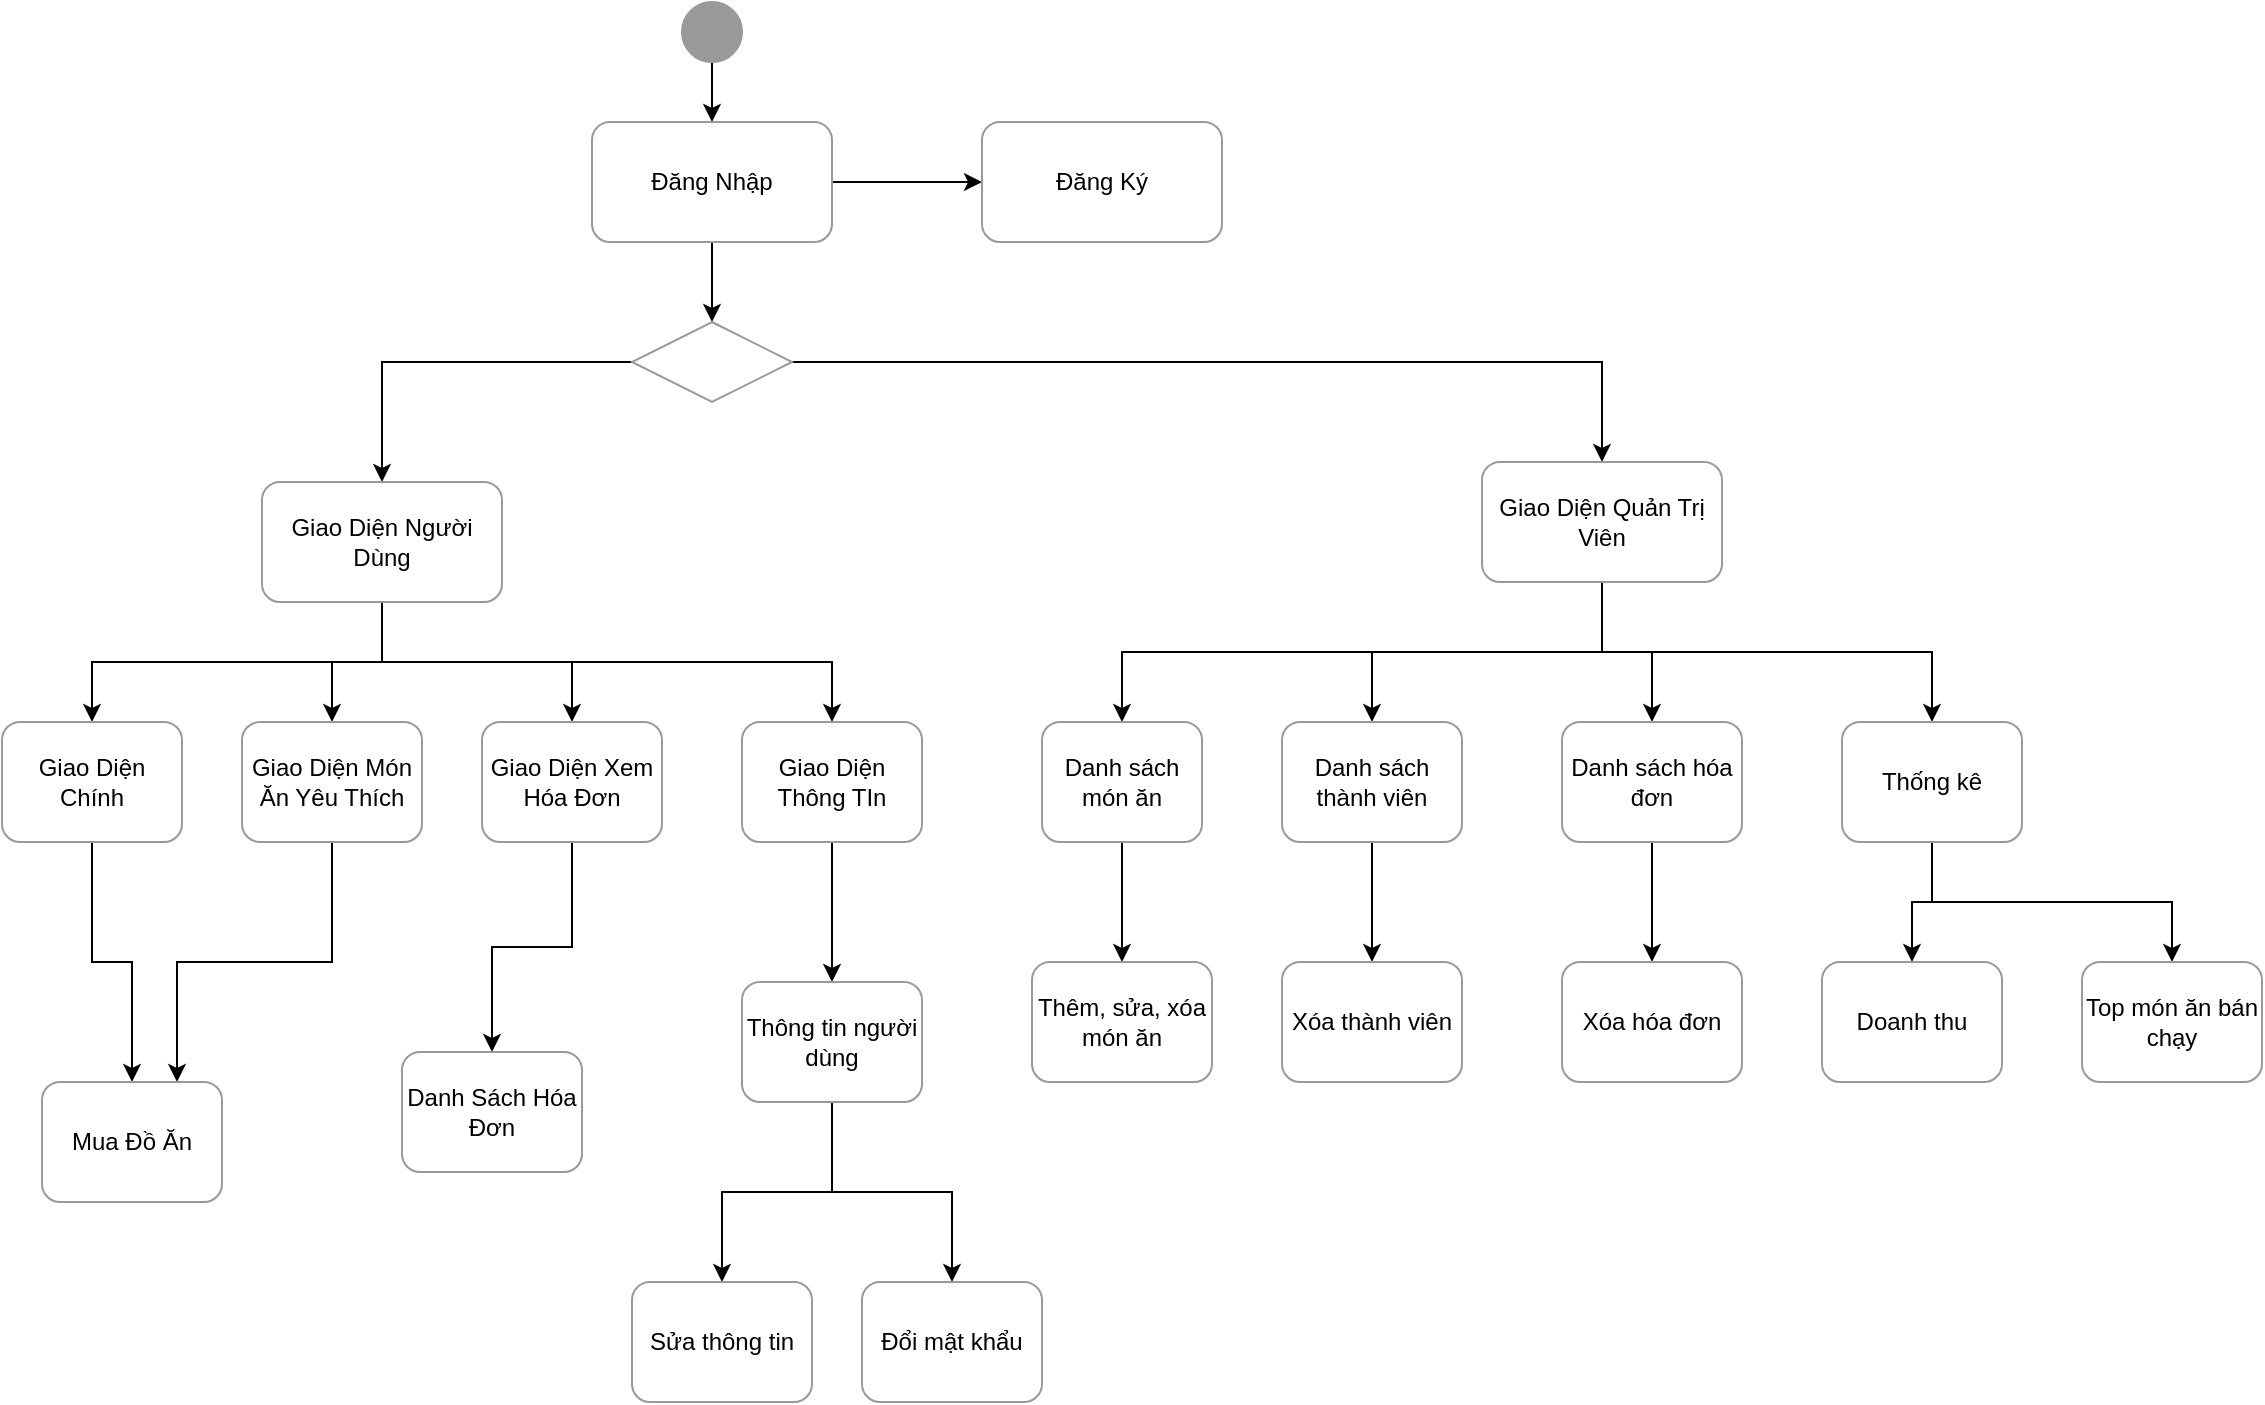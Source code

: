 <mxfile version="20.5.3" type="device"><diagram id="0TfG7xgXGPJOYBiIFVM0" name="Trang-1"><mxGraphModel dx="1093" dy="576" grid="1" gridSize="10" guides="1" tooltips="1" connect="1" arrows="1" fold="1" page="1" pageScale="1" pageWidth="827" pageHeight="1169" math="0" shadow="0"><root><mxCell id="0"/><mxCell id="1" parent="0"/><mxCell id="Clqk8U1hsz0V1KQafAWP-14" style="edgeStyle=orthogonalEdgeStyle;rounded=0;orthogonalLoop=1;jettySize=auto;html=1;exitX=0.5;exitY=1;exitDx=0;exitDy=0;" edge="1" parent="1" source="Clqk8U1hsz0V1KQafAWP-1" target="Clqk8U1hsz0V1KQafAWP-2"><mxGeometry relative="1" as="geometry"/></mxCell><mxCell id="Clqk8U1hsz0V1KQafAWP-1" value="" style="ellipse;whiteSpace=wrap;html=1;aspect=fixed;strokeColor=#999999;fillColor=#999999;" vertex="1" parent="1"><mxGeometry x="370" y="30" width="30" height="30" as="geometry"/></mxCell><mxCell id="Clqk8U1hsz0V1KQafAWP-15" style="edgeStyle=orthogonalEdgeStyle;rounded=0;orthogonalLoop=1;jettySize=auto;html=1;exitX=1;exitY=0.5;exitDx=0;exitDy=0;entryX=0;entryY=0.5;entryDx=0;entryDy=0;" edge="1" parent="1" source="Clqk8U1hsz0V1KQafAWP-2" target="Clqk8U1hsz0V1KQafAWP-9"><mxGeometry relative="1" as="geometry"/></mxCell><mxCell id="Clqk8U1hsz0V1KQafAWP-16" style="edgeStyle=orthogonalEdgeStyle;rounded=0;orthogonalLoop=1;jettySize=auto;html=1;exitX=0.5;exitY=1;exitDx=0;exitDy=0;entryX=0.5;entryY=0;entryDx=0;entryDy=0;" edge="1" parent="1" source="Clqk8U1hsz0V1KQafAWP-2" target="Clqk8U1hsz0V1KQafAWP-3"><mxGeometry relative="1" as="geometry"/></mxCell><mxCell id="Clqk8U1hsz0V1KQafAWP-2" value="Đăng Nhập" style="rounded=1;whiteSpace=wrap;html=1;strokeColor=#999999;fillColor=#FFFFFF;" vertex="1" parent="1"><mxGeometry x="325" y="90" width="120" height="60" as="geometry"/></mxCell><mxCell id="Clqk8U1hsz0V1KQafAWP-17" style="edgeStyle=orthogonalEdgeStyle;rounded=0;orthogonalLoop=1;jettySize=auto;html=1;exitX=0;exitY=0.5;exitDx=0;exitDy=0;entryX=0.5;entryY=0;entryDx=0;entryDy=0;" edge="1" parent="1" source="Clqk8U1hsz0V1KQafAWP-3" target="Clqk8U1hsz0V1KQafAWP-4"><mxGeometry relative="1" as="geometry"/></mxCell><mxCell id="Clqk8U1hsz0V1KQafAWP-18" style="edgeStyle=orthogonalEdgeStyle;rounded=0;orthogonalLoop=1;jettySize=auto;html=1;exitX=1;exitY=0.5;exitDx=0;exitDy=0;entryX=0.5;entryY=0;entryDx=0;entryDy=0;" edge="1" parent="1" source="Clqk8U1hsz0V1KQafAWP-3" target="Clqk8U1hsz0V1KQafAWP-5"><mxGeometry relative="1" as="geometry"/></mxCell><mxCell id="Clqk8U1hsz0V1KQafAWP-3" value="" style="rhombus;whiteSpace=wrap;html=1;strokeColor=#999999;fillColor=#FFFFFF;" vertex="1" parent="1"><mxGeometry x="345" y="190" width="80" height="40" as="geometry"/></mxCell><mxCell id="Clqk8U1hsz0V1KQafAWP-19" style="edgeStyle=orthogonalEdgeStyle;rounded=0;orthogonalLoop=1;jettySize=auto;html=1;exitX=0.5;exitY=1;exitDx=0;exitDy=0;entryX=0.5;entryY=0;entryDx=0;entryDy=0;" edge="1" parent="1" source="Clqk8U1hsz0V1KQafAWP-4" target="Clqk8U1hsz0V1KQafAWP-6"><mxGeometry relative="1" as="geometry"/></mxCell><mxCell id="Clqk8U1hsz0V1KQafAWP-20" style="edgeStyle=orthogonalEdgeStyle;rounded=0;orthogonalLoop=1;jettySize=auto;html=1;exitX=0.5;exitY=1;exitDx=0;exitDy=0;entryX=0.5;entryY=0;entryDx=0;entryDy=0;" edge="1" parent="1" source="Clqk8U1hsz0V1KQafAWP-4" target="Clqk8U1hsz0V1KQafAWP-7"><mxGeometry relative="1" as="geometry"/></mxCell><mxCell id="Clqk8U1hsz0V1KQafAWP-21" style="edgeStyle=orthogonalEdgeStyle;rounded=0;orthogonalLoop=1;jettySize=auto;html=1;" edge="1" parent="1" source="Clqk8U1hsz0V1KQafAWP-4" target="Clqk8U1hsz0V1KQafAWP-8"><mxGeometry relative="1" as="geometry"/></mxCell><mxCell id="Clqk8U1hsz0V1KQafAWP-22" style="edgeStyle=orthogonalEdgeStyle;rounded=0;orthogonalLoop=1;jettySize=auto;html=1;exitX=0.5;exitY=1;exitDx=0;exitDy=0;entryX=0.5;entryY=0;entryDx=0;entryDy=0;" edge="1" parent="1" source="Clqk8U1hsz0V1KQafAWP-4" target="Clqk8U1hsz0V1KQafAWP-10"><mxGeometry relative="1" as="geometry"/></mxCell><mxCell id="Clqk8U1hsz0V1KQafAWP-4" value="Giao Diện Người Dùng" style="rounded=1;whiteSpace=wrap;html=1;strokeColor=#999999;fillColor=#FFFFFF;" vertex="1" parent="1"><mxGeometry x="160" y="270" width="120" height="60" as="geometry"/></mxCell><mxCell id="Clqk8U1hsz0V1KQafAWP-37" style="edgeStyle=orthogonalEdgeStyle;rounded=0;orthogonalLoop=1;jettySize=auto;html=1;exitX=0.5;exitY=1;exitDx=0;exitDy=0;entryX=0.5;entryY=0;entryDx=0;entryDy=0;" edge="1" parent="1" source="Clqk8U1hsz0V1KQafAWP-5" target="Clqk8U1hsz0V1KQafAWP-33"><mxGeometry relative="1" as="geometry"/></mxCell><mxCell id="Clqk8U1hsz0V1KQafAWP-38" style="edgeStyle=orthogonalEdgeStyle;rounded=0;orthogonalLoop=1;jettySize=auto;html=1;exitX=0.5;exitY=1;exitDx=0;exitDy=0;entryX=0.5;entryY=0;entryDx=0;entryDy=0;" edge="1" parent="1" source="Clqk8U1hsz0V1KQafAWP-5" target="Clqk8U1hsz0V1KQafAWP-34"><mxGeometry relative="1" as="geometry"/></mxCell><mxCell id="Clqk8U1hsz0V1KQafAWP-39" style="edgeStyle=orthogonalEdgeStyle;rounded=0;orthogonalLoop=1;jettySize=auto;html=1;exitX=0.5;exitY=1;exitDx=0;exitDy=0;" edge="1" parent="1" source="Clqk8U1hsz0V1KQafAWP-5" target="Clqk8U1hsz0V1KQafAWP-35"><mxGeometry relative="1" as="geometry"/></mxCell><mxCell id="Clqk8U1hsz0V1KQafAWP-41" style="edgeStyle=orthogonalEdgeStyle;rounded=0;orthogonalLoop=1;jettySize=auto;html=1;exitX=0.5;exitY=1;exitDx=0;exitDy=0;entryX=0.5;entryY=0;entryDx=0;entryDy=0;" edge="1" parent="1" source="Clqk8U1hsz0V1KQafAWP-5" target="Clqk8U1hsz0V1KQafAWP-36"><mxGeometry relative="1" as="geometry"/></mxCell><mxCell id="Clqk8U1hsz0V1KQafAWP-5" value="Giao Diện Quản Trị Viên" style="rounded=1;whiteSpace=wrap;html=1;strokeColor=#999999;fillColor=#FFFFFF;" vertex="1" parent="1"><mxGeometry x="770" y="260" width="120" height="60" as="geometry"/></mxCell><mxCell id="Clqk8U1hsz0V1KQafAWP-23" style="edgeStyle=orthogonalEdgeStyle;rounded=0;orthogonalLoop=1;jettySize=auto;html=1;exitX=0.5;exitY=1;exitDx=0;exitDy=0;" edge="1" parent="1" source="Clqk8U1hsz0V1KQafAWP-6" target="Clqk8U1hsz0V1KQafAWP-11"><mxGeometry relative="1" as="geometry"/></mxCell><mxCell id="Clqk8U1hsz0V1KQafAWP-6" value="Giao Diện Chính" style="rounded=1;whiteSpace=wrap;html=1;strokeColor=#999999;fillColor=#FFFFFF;" vertex="1" parent="1"><mxGeometry x="30" y="390" width="90" height="60" as="geometry"/></mxCell><mxCell id="Clqk8U1hsz0V1KQafAWP-24" style="edgeStyle=orthogonalEdgeStyle;rounded=0;orthogonalLoop=1;jettySize=auto;html=1;exitX=0.5;exitY=1;exitDx=0;exitDy=0;entryX=0.75;entryY=0;entryDx=0;entryDy=0;" edge="1" parent="1" source="Clqk8U1hsz0V1KQafAWP-7" target="Clqk8U1hsz0V1KQafAWP-11"><mxGeometry relative="1" as="geometry"/></mxCell><mxCell id="Clqk8U1hsz0V1KQafAWP-7" value="Giao Diện Món Ăn Yêu Thích" style="rounded=1;whiteSpace=wrap;html=1;strokeColor=#999999;fillColor=#FFFFFF;" vertex="1" parent="1"><mxGeometry x="150" y="390" width="90" height="60" as="geometry"/></mxCell><mxCell id="Clqk8U1hsz0V1KQafAWP-26" style="edgeStyle=orthogonalEdgeStyle;rounded=0;orthogonalLoop=1;jettySize=auto;html=1;exitX=0.5;exitY=1;exitDx=0;exitDy=0;entryX=0.5;entryY=0;entryDx=0;entryDy=0;" edge="1" parent="1" source="Clqk8U1hsz0V1KQafAWP-8" target="Clqk8U1hsz0V1KQafAWP-25"><mxGeometry relative="1" as="geometry"/></mxCell><mxCell id="Clqk8U1hsz0V1KQafAWP-8" value="Giao Diện Xem Hóa Đơn" style="rounded=1;whiteSpace=wrap;html=1;strokeColor=#999999;fillColor=#FFFFFF;" vertex="1" parent="1"><mxGeometry x="270" y="390" width="90" height="60" as="geometry"/></mxCell><mxCell id="Clqk8U1hsz0V1KQafAWP-9" value="Đăng Ký" style="rounded=1;whiteSpace=wrap;html=1;strokeColor=#999999;fillColor=#FFFFFF;" vertex="1" parent="1"><mxGeometry x="520" y="90" width="120" height="60" as="geometry"/></mxCell><mxCell id="Clqk8U1hsz0V1KQafAWP-28" style="edgeStyle=orthogonalEdgeStyle;rounded=0;orthogonalLoop=1;jettySize=auto;html=1;exitX=0.5;exitY=1;exitDx=0;exitDy=0;entryX=0.5;entryY=0;entryDx=0;entryDy=0;" edge="1" parent="1" source="Clqk8U1hsz0V1KQafAWP-10" target="Clqk8U1hsz0V1KQafAWP-27"><mxGeometry relative="1" as="geometry"/></mxCell><mxCell id="Clqk8U1hsz0V1KQafAWP-10" value="Giao Diện Thông TIn" style="rounded=1;whiteSpace=wrap;html=1;strokeColor=#999999;fillColor=#FFFFFF;" vertex="1" parent="1"><mxGeometry x="400" y="390" width="90" height="60" as="geometry"/></mxCell><mxCell id="Clqk8U1hsz0V1KQafAWP-11" value="Mua Đồ Ăn" style="rounded=1;whiteSpace=wrap;html=1;strokeColor=#999999;fillColor=#FFFFFF;" vertex="1" parent="1"><mxGeometry x="50" y="570" width="90" height="60" as="geometry"/></mxCell><mxCell id="Clqk8U1hsz0V1KQafAWP-25" value="Danh Sách Hóa Đơn" style="rounded=1;whiteSpace=wrap;html=1;strokeColor=#999999;fillColor=#FFFFFF;" vertex="1" parent="1"><mxGeometry x="230" y="555" width="90" height="60" as="geometry"/></mxCell><mxCell id="Clqk8U1hsz0V1KQafAWP-31" style="edgeStyle=orthogonalEdgeStyle;rounded=0;orthogonalLoop=1;jettySize=auto;html=1;" edge="1" parent="1" source="Clqk8U1hsz0V1KQafAWP-27" target="Clqk8U1hsz0V1KQafAWP-29"><mxGeometry relative="1" as="geometry"/></mxCell><mxCell id="Clqk8U1hsz0V1KQafAWP-32" style="edgeStyle=orthogonalEdgeStyle;rounded=0;orthogonalLoop=1;jettySize=auto;html=1;exitX=0.5;exitY=1;exitDx=0;exitDy=0;" edge="1" parent="1" source="Clqk8U1hsz0V1KQafAWP-27" target="Clqk8U1hsz0V1KQafAWP-30"><mxGeometry relative="1" as="geometry"/></mxCell><mxCell id="Clqk8U1hsz0V1KQafAWP-27" value="Thông tin người dùng" style="rounded=1;whiteSpace=wrap;html=1;strokeColor=#999999;fillColor=#FFFFFF;" vertex="1" parent="1"><mxGeometry x="400" y="520" width="90" height="60" as="geometry"/></mxCell><mxCell id="Clqk8U1hsz0V1KQafAWP-29" value="Sửa thông tin" style="rounded=1;whiteSpace=wrap;html=1;strokeColor=#999999;fillColor=#FFFFFF;" vertex="1" parent="1"><mxGeometry x="345" y="670" width="90" height="60" as="geometry"/></mxCell><mxCell id="Clqk8U1hsz0V1KQafAWP-30" value="Đổi mật khẩu" style="rounded=1;whiteSpace=wrap;html=1;strokeColor=#999999;fillColor=#FFFFFF;" vertex="1" parent="1"><mxGeometry x="460" y="670" width="90" height="60" as="geometry"/></mxCell><mxCell id="Clqk8U1hsz0V1KQafAWP-45" style="edgeStyle=orthogonalEdgeStyle;rounded=0;orthogonalLoop=1;jettySize=auto;html=1;exitX=0.5;exitY=1;exitDx=0;exitDy=0;entryX=0.5;entryY=0;entryDx=0;entryDy=0;" edge="1" parent="1" source="Clqk8U1hsz0V1KQafAWP-33" target="Clqk8U1hsz0V1KQafAWP-42"><mxGeometry relative="1" as="geometry"/></mxCell><mxCell id="Clqk8U1hsz0V1KQafAWP-33" value="Danh sách món ăn" style="rounded=1;whiteSpace=wrap;html=1;strokeColor=#999999;fillColor=#FFFFFF;" vertex="1" parent="1"><mxGeometry x="550" y="390" width="80" height="60" as="geometry"/></mxCell><mxCell id="Clqk8U1hsz0V1KQafAWP-47" style="edgeStyle=orthogonalEdgeStyle;rounded=0;orthogonalLoop=1;jettySize=auto;html=1;exitX=0.5;exitY=1;exitDx=0;exitDy=0;entryX=0.5;entryY=0;entryDx=0;entryDy=0;" edge="1" parent="1" source="Clqk8U1hsz0V1KQafAWP-34" target="Clqk8U1hsz0V1KQafAWP-43"><mxGeometry relative="1" as="geometry"/></mxCell><mxCell id="Clqk8U1hsz0V1KQafAWP-34" value="Danh sách thành viên" style="rounded=1;whiteSpace=wrap;html=1;strokeColor=#999999;fillColor=#FFFFFF;" vertex="1" parent="1"><mxGeometry x="670" y="390" width="90" height="60" as="geometry"/></mxCell><mxCell id="Clqk8U1hsz0V1KQafAWP-48" style="edgeStyle=orthogonalEdgeStyle;rounded=0;orthogonalLoop=1;jettySize=auto;html=1;exitX=0.5;exitY=1;exitDx=0;exitDy=0;entryX=0.5;entryY=0;entryDx=0;entryDy=0;" edge="1" parent="1" source="Clqk8U1hsz0V1KQafAWP-35" target="Clqk8U1hsz0V1KQafAWP-44"><mxGeometry relative="1" as="geometry"/></mxCell><mxCell id="Clqk8U1hsz0V1KQafAWP-35" value="Danh sách hóa đơn" style="rounded=1;whiteSpace=wrap;html=1;strokeColor=#999999;fillColor=#FFFFFF;" vertex="1" parent="1"><mxGeometry x="810" y="390" width="90" height="60" as="geometry"/></mxCell><mxCell id="Clqk8U1hsz0V1KQafAWP-51" style="edgeStyle=orthogonalEdgeStyle;rounded=0;orthogonalLoop=1;jettySize=auto;html=1;exitX=0.5;exitY=1;exitDx=0;exitDy=0;entryX=0.5;entryY=0;entryDx=0;entryDy=0;" edge="1" parent="1" source="Clqk8U1hsz0V1KQafAWP-36" target="Clqk8U1hsz0V1KQafAWP-50"><mxGeometry relative="1" as="geometry"/></mxCell><mxCell id="Clqk8U1hsz0V1KQafAWP-52" style="edgeStyle=orthogonalEdgeStyle;rounded=0;orthogonalLoop=1;jettySize=auto;html=1;exitX=0.5;exitY=1;exitDx=0;exitDy=0;entryX=0.5;entryY=0;entryDx=0;entryDy=0;" edge="1" parent="1" source="Clqk8U1hsz0V1KQafAWP-36" target="Clqk8U1hsz0V1KQafAWP-49"><mxGeometry relative="1" as="geometry"/></mxCell><mxCell id="Clqk8U1hsz0V1KQafAWP-36" value="Thống kê" style="rounded=1;whiteSpace=wrap;html=1;strokeColor=#999999;fillColor=#FFFFFF;" vertex="1" parent="1"><mxGeometry x="950" y="390" width="90" height="60" as="geometry"/></mxCell><mxCell id="Clqk8U1hsz0V1KQafAWP-42" value="Thêm, sửa, xóa món ăn" style="rounded=1;whiteSpace=wrap;html=1;strokeColor=#999999;fillColor=#FFFFFF;" vertex="1" parent="1"><mxGeometry x="545" y="510" width="90" height="60" as="geometry"/></mxCell><mxCell id="Clqk8U1hsz0V1KQafAWP-43" value="Xóa thành viên" style="rounded=1;whiteSpace=wrap;html=1;strokeColor=#999999;fillColor=#FFFFFF;" vertex="1" parent="1"><mxGeometry x="670" y="510" width="90" height="60" as="geometry"/></mxCell><mxCell id="Clqk8U1hsz0V1KQafAWP-44" value="Xóa hóa đơn" style="rounded=1;whiteSpace=wrap;html=1;strokeColor=#999999;fillColor=#FFFFFF;" vertex="1" parent="1"><mxGeometry x="810" y="510" width="90" height="60" as="geometry"/></mxCell><mxCell id="Clqk8U1hsz0V1KQafAWP-49" value="Top món ăn bán chạy" style="rounded=1;whiteSpace=wrap;html=1;strokeColor=#999999;fillColor=#FFFFFF;" vertex="1" parent="1"><mxGeometry x="1070" y="510" width="90" height="60" as="geometry"/></mxCell><mxCell id="Clqk8U1hsz0V1KQafAWP-50" value="Doanh thu" style="rounded=1;whiteSpace=wrap;html=1;strokeColor=#999999;fillColor=#FFFFFF;" vertex="1" parent="1"><mxGeometry x="940" y="510" width="90" height="60" as="geometry"/></mxCell></root></mxGraphModel></diagram></mxfile>